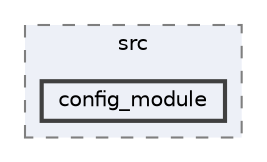 digraph "C:/Users/thebi/Documents/2510_RegulationChauffage/doc/9.SoftWare/Doxygen/src/config_module"
{
 // LATEX_PDF_SIZE
  bgcolor="transparent";
  edge [fontname=Helvetica,fontsize=10,labelfontname=Helvetica,labelfontsize=10];
  node [fontname=Helvetica,fontsize=10,shape=box,height=0.2,width=0.4];
  compound=true
  subgraph clusterdir_a30191f5867566fd376dca42effbb4e4 {
    graph [ bgcolor="#edf0f7", pencolor="grey50", label="src", fontname=Helvetica,fontsize=10 style="filled,dashed", URL="dir_a30191f5867566fd376dca42effbb4e4.html",tooltip=""]
  dir_eeb81aa684f40f7b9c7a7aac642db388 [label="config_module", fillcolor="#edf0f7", color="grey25", style="filled,bold", URL="dir_eeb81aa684f40f7b9c7a7aac642db388.html",tooltip=""];
  }
}
